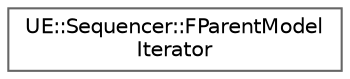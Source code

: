 digraph "Graphical Class Hierarchy"
{
 // INTERACTIVE_SVG=YES
 // LATEX_PDF_SIZE
  bgcolor="transparent";
  edge [fontname=Helvetica,fontsize=10,labelfontname=Helvetica,labelfontsize=10];
  node [fontname=Helvetica,fontsize=10,shape=box,height=0.2,width=0.4];
  rankdir="LR";
  Node0 [id="Node000000",label="UE::Sequencer::FParentModel\lIterator",height=0.2,width=0.4,color="grey40", fillcolor="white", style="filled",URL="$dc/d4f/structUE_1_1Sequencer_1_1FParentModelIterator.html",tooltip="Iterator going up the parent relationships towards the root."];
}
